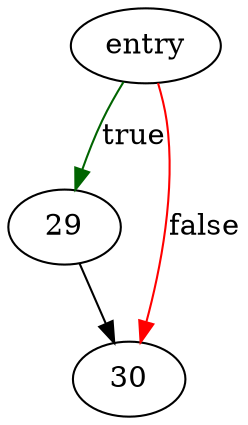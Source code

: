 digraph "quotearg_alloc_mem" {
	// Node definitions.
	4 [label=entry];
	29;
	30;

	// Edge definitions.
	4 -> 29 [
		color=darkgreen
		label=true
	];
	4 -> 30 [
		color=red
		label=false
	];
	29 -> 30;
}